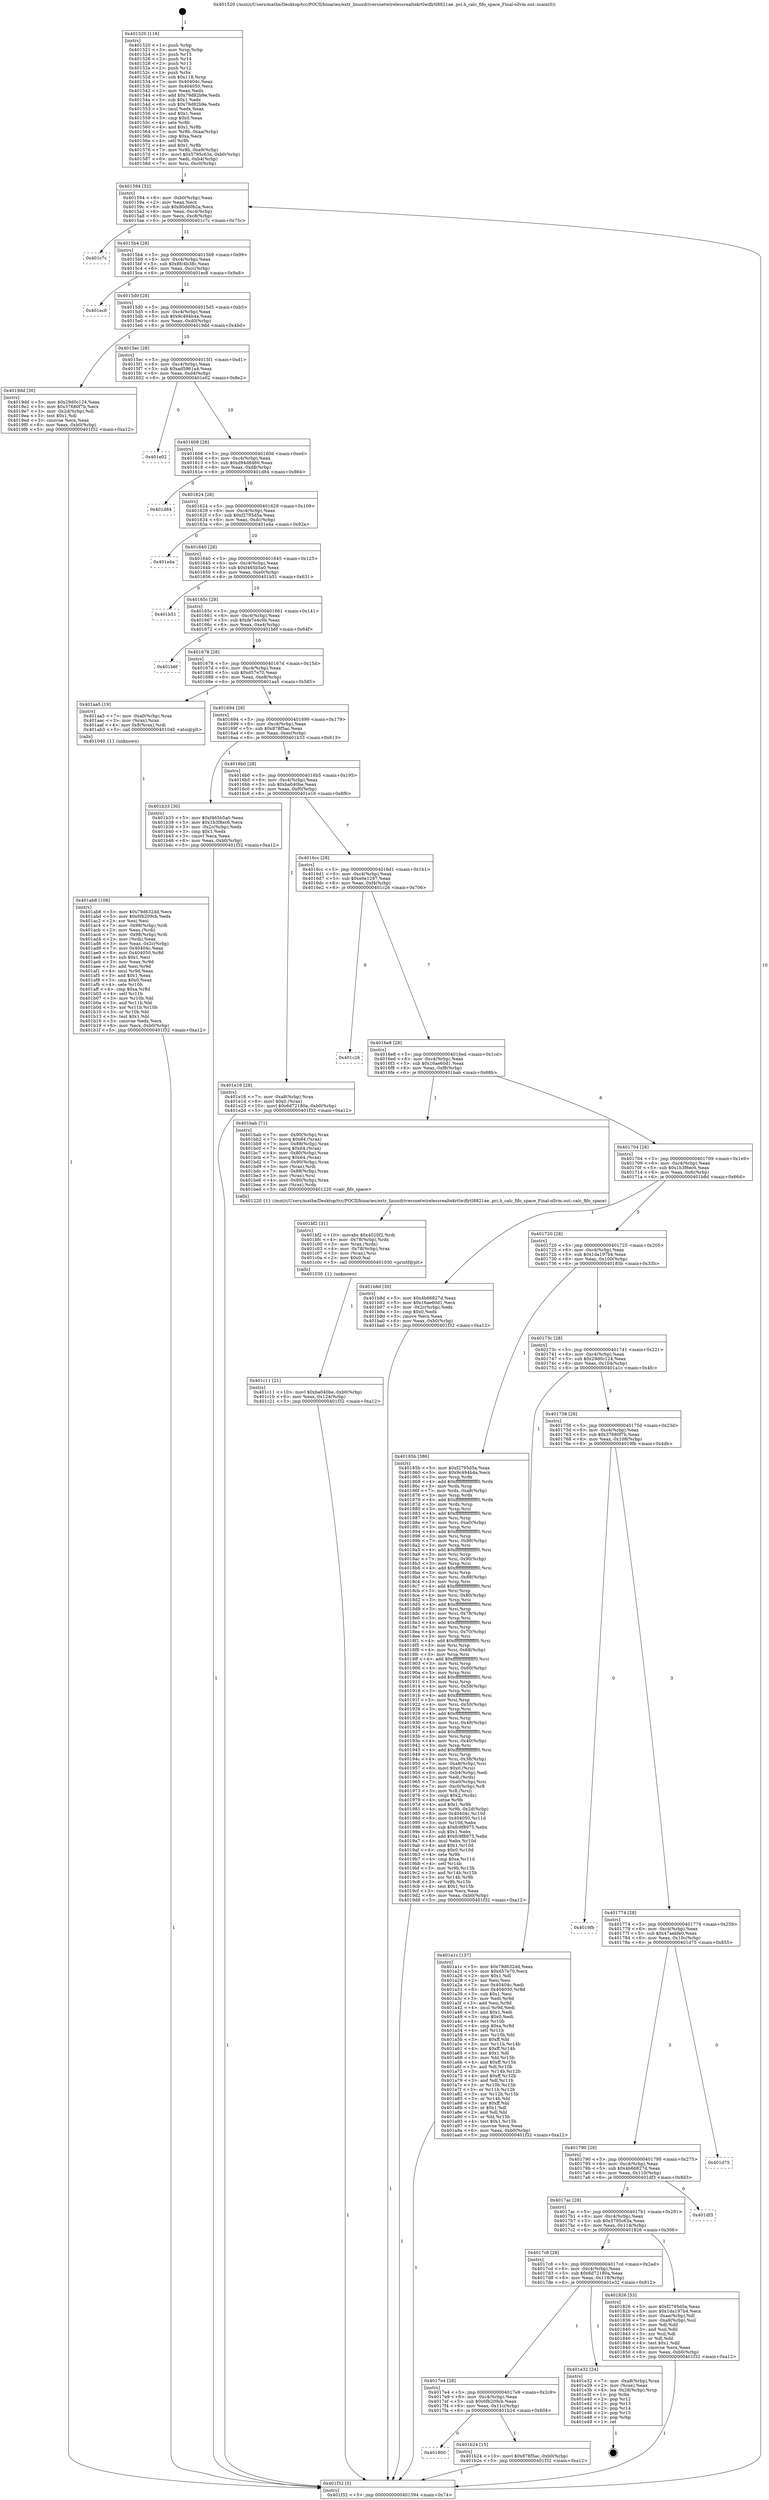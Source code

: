 digraph "0x401520" {
  label = "0x401520 (/mnt/c/Users/mathe/Desktop/tcc/POCII/binaries/extr_linuxdriversnetwirelessrealtekrtlwifirtl8821ae..pci.h_calc_fifo_space_Final-ollvm.out::main(0))"
  labelloc = "t"
  node[shape=record]

  Entry [label="",width=0.3,height=0.3,shape=circle,fillcolor=black,style=filled]
  "0x401594" [label="{
     0x401594 [32]\l
     | [instrs]\l
     &nbsp;&nbsp;0x401594 \<+6\>: mov -0xb0(%rbp),%eax\l
     &nbsp;&nbsp;0x40159a \<+2\>: mov %eax,%ecx\l
     &nbsp;&nbsp;0x40159c \<+6\>: sub $0x80dd0b2a,%ecx\l
     &nbsp;&nbsp;0x4015a2 \<+6\>: mov %eax,-0xc4(%rbp)\l
     &nbsp;&nbsp;0x4015a8 \<+6\>: mov %ecx,-0xc8(%rbp)\l
     &nbsp;&nbsp;0x4015ae \<+6\>: je 0000000000401c7c \<main+0x75c\>\l
  }"]
  "0x401c7c" [label="{
     0x401c7c\l
  }", style=dashed]
  "0x4015b4" [label="{
     0x4015b4 [28]\l
     | [instrs]\l
     &nbsp;&nbsp;0x4015b4 \<+5\>: jmp 00000000004015b9 \<main+0x99\>\l
     &nbsp;&nbsp;0x4015b9 \<+6\>: mov -0xc4(%rbp),%eax\l
     &nbsp;&nbsp;0x4015bf \<+5\>: sub $0x8fc4b38c,%eax\l
     &nbsp;&nbsp;0x4015c4 \<+6\>: mov %eax,-0xcc(%rbp)\l
     &nbsp;&nbsp;0x4015ca \<+6\>: je 0000000000401ec8 \<main+0x9a8\>\l
  }"]
  Exit [label="",width=0.3,height=0.3,shape=circle,fillcolor=black,style=filled,peripheries=2]
  "0x401ec8" [label="{
     0x401ec8\l
  }", style=dashed]
  "0x4015d0" [label="{
     0x4015d0 [28]\l
     | [instrs]\l
     &nbsp;&nbsp;0x4015d0 \<+5\>: jmp 00000000004015d5 \<main+0xb5\>\l
     &nbsp;&nbsp;0x4015d5 \<+6\>: mov -0xc4(%rbp),%eax\l
     &nbsp;&nbsp;0x4015db \<+5\>: sub $0x9c494b4a,%eax\l
     &nbsp;&nbsp;0x4015e0 \<+6\>: mov %eax,-0xd0(%rbp)\l
     &nbsp;&nbsp;0x4015e6 \<+6\>: je 00000000004019dd \<main+0x4bd\>\l
  }"]
  "0x401c11" [label="{
     0x401c11 [21]\l
     | [instrs]\l
     &nbsp;&nbsp;0x401c11 \<+10\>: movl $0xba040be,-0xb0(%rbp)\l
     &nbsp;&nbsp;0x401c1b \<+6\>: mov %eax,-0x124(%rbp)\l
     &nbsp;&nbsp;0x401c21 \<+5\>: jmp 0000000000401f32 \<main+0xa12\>\l
  }"]
  "0x4019dd" [label="{
     0x4019dd [30]\l
     | [instrs]\l
     &nbsp;&nbsp;0x4019dd \<+5\>: mov $0x29d0c124,%eax\l
     &nbsp;&nbsp;0x4019e2 \<+5\>: mov $0x37680f7b,%ecx\l
     &nbsp;&nbsp;0x4019e7 \<+3\>: mov -0x2d(%rbp),%dl\l
     &nbsp;&nbsp;0x4019ea \<+3\>: test $0x1,%dl\l
     &nbsp;&nbsp;0x4019ed \<+3\>: cmovne %ecx,%eax\l
     &nbsp;&nbsp;0x4019f0 \<+6\>: mov %eax,-0xb0(%rbp)\l
     &nbsp;&nbsp;0x4019f6 \<+5\>: jmp 0000000000401f32 \<main+0xa12\>\l
  }"]
  "0x4015ec" [label="{
     0x4015ec [28]\l
     | [instrs]\l
     &nbsp;&nbsp;0x4015ec \<+5\>: jmp 00000000004015f1 \<main+0xd1\>\l
     &nbsp;&nbsp;0x4015f1 \<+6\>: mov -0xc4(%rbp),%eax\l
     &nbsp;&nbsp;0x4015f7 \<+5\>: sub $0xad5961a4,%eax\l
     &nbsp;&nbsp;0x4015fc \<+6\>: mov %eax,-0xd4(%rbp)\l
     &nbsp;&nbsp;0x401602 \<+6\>: je 0000000000401e02 \<main+0x8e2\>\l
  }"]
  "0x401bf2" [label="{
     0x401bf2 [31]\l
     | [instrs]\l
     &nbsp;&nbsp;0x401bf2 \<+10\>: movabs $0x4020f2,%rdi\l
     &nbsp;&nbsp;0x401bfc \<+4\>: mov -0x78(%rbp),%rdx\l
     &nbsp;&nbsp;0x401c00 \<+3\>: mov %rax,(%rdx)\l
     &nbsp;&nbsp;0x401c03 \<+4\>: mov -0x78(%rbp),%rax\l
     &nbsp;&nbsp;0x401c07 \<+3\>: mov (%rax),%rsi\l
     &nbsp;&nbsp;0x401c0a \<+2\>: mov $0x0,%al\l
     &nbsp;&nbsp;0x401c0c \<+5\>: call 0000000000401030 \<printf@plt\>\l
     | [calls]\l
     &nbsp;&nbsp;0x401030 \{1\} (unknown)\l
  }"]
  "0x401e02" [label="{
     0x401e02\l
  }", style=dashed]
  "0x401608" [label="{
     0x401608 [28]\l
     | [instrs]\l
     &nbsp;&nbsp;0x401608 \<+5\>: jmp 000000000040160d \<main+0xed\>\l
     &nbsp;&nbsp;0x40160d \<+6\>: mov -0xc4(%rbp),%eax\l
     &nbsp;&nbsp;0x401613 \<+5\>: sub $0xd94d8460,%eax\l
     &nbsp;&nbsp;0x401618 \<+6\>: mov %eax,-0xd8(%rbp)\l
     &nbsp;&nbsp;0x40161e \<+6\>: je 0000000000401d84 \<main+0x864\>\l
  }"]
  "0x401800" [label="{
     0x401800\l
  }", style=dashed]
  "0x401d84" [label="{
     0x401d84\l
  }", style=dashed]
  "0x401624" [label="{
     0x401624 [28]\l
     | [instrs]\l
     &nbsp;&nbsp;0x401624 \<+5\>: jmp 0000000000401629 \<main+0x109\>\l
     &nbsp;&nbsp;0x401629 \<+6\>: mov -0xc4(%rbp),%eax\l
     &nbsp;&nbsp;0x40162f \<+5\>: sub $0xf2795d5a,%eax\l
     &nbsp;&nbsp;0x401634 \<+6\>: mov %eax,-0xdc(%rbp)\l
     &nbsp;&nbsp;0x40163a \<+6\>: je 0000000000401e4a \<main+0x92a\>\l
  }"]
  "0x401b24" [label="{
     0x401b24 [15]\l
     | [instrs]\l
     &nbsp;&nbsp;0x401b24 \<+10\>: movl $0x878f5ac,-0xb0(%rbp)\l
     &nbsp;&nbsp;0x401b2e \<+5\>: jmp 0000000000401f32 \<main+0xa12\>\l
  }"]
  "0x401e4a" [label="{
     0x401e4a\l
  }", style=dashed]
  "0x401640" [label="{
     0x401640 [28]\l
     | [instrs]\l
     &nbsp;&nbsp;0x401640 \<+5\>: jmp 0000000000401645 \<main+0x125\>\l
     &nbsp;&nbsp;0x401645 \<+6\>: mov -0xc4(%rbp),%eax\l
     &nbsp;&nbsp;0x40164b \<+5\>: sub $0xf465b5a0,%eax\l
     &nbsp;&nbsp;0x401650 \<+6\>: mov %eax,-0xe0(%rbp)\l
     &nbsp;&nbsp;0x401656 \<+6\>: je 0000000000401b51 \<main+0x631\>\l
  }"]
  "0x4017e4" [label="{
     0x4017e4 [28]\l
     | [instrs]\l
     &nbsp;&nbsp;0x4017e4 \<+5\>: jmp 00000000004017e9 \<main+0x2c9\>\l
     &nbsp;&nbsp;0x4017e9 \<+6\>: mov -0xc4(%rbp),%eax\l
     &nbsp;&nbsp;0x4017ef \<+5\>: sub $0x6fb209cb,%eax\l
     &nbsp;&nbsp;0x4017f4 \<+6\>: mov %eax,-0x11c(%rbp)\l
     &nbsp;&nbsp;0x4017fa \<+6\>: je 0000000000401b24 \<main+0x604\>\l
  }"]
  "0x401b51" [label="{
     0x401b51\l
  }", style=dashed]
  "0x40165c" [label="{
     0x40165c [28]\l
     | [instrs]\l
     &nbsp;&nbsp;0x40165c \<+5\>: jmp 0000000000401661 \<main+0x141\>\l
     &nbsp;&nbsp;0x401661 \<+6\>: mov -0xc4(%rbp),%eax\l
     &nbsp;&nbsp;0x401667 \<+5\>: sub $0xfe7e4c0b,%eax\l
     &nbsp;&nbsp;0x40166c \<+6\>: mov %eax,-0xe4(%rbp)\l
     &nbsp;&nbsp;0x401672 \<+6\>: je 0000000000401b6f \<main+0x64f\>\l
  }"]
  "0x401e32" [label="{
     0x401e32 [24]\l
     | [instrs]\l
     &nbsp;&nbsp;0x401e32 \<+7\>: mov -0xa8(%rbp),%rax\l
     &nbsp;&nbsp;0x401e39 \<+2\>: mov (%rax),%eax\l
     &nbsp;&nbsp;0x401e3b \<+4\>: lea -0x28(%rbp),%rsp\l
     &nbsp;&nbsp;0x401e3f \<+1\>: pop %rbx\l
     &nbsp;&nbsp;0x401e40 \<+2\>: pop %r12\l
     &nbsp;&nbsp;0x401e42 \<+2\>: pop %r13\l
     &nbsp;&nbsp;0x401e44 \<+2\>: pop %r14\l
     &nbsp;&nbsp;0x401e46 \<+2\>: pop %r15\l
     &nbsp;&nbsp;0x401e48 \<+1\>: pop %rbp\l
     &nbsp;&nbsp;0x401e49 \<+1\>: ret\l
  }"]
  "0x401b6f" [label="{
     0x401b6f\l
  }", style=dashed]
  "0x401678" [label="{
     0x401678 [28]\l
     | [instrs]\l
     &nbsp;&nbsp;0x401678 \<+5\>: jmp 000000000040167d \<main+0x15d\>\l
     &nbsp;&nbsp;0x40167d \<+6\>: mov -0xc4(%rbp),%eax\l
     &nbsp;&nbsp;0x401683 \<+5\>: sub $0xd57e70,%eax\l
     &nbsp;&nbsp;0x401688 \<+6\>: mov %eax,-0xe8(%rbp)\l
     &nbsp;&nbsp;0x40168e \<+6\>: je 0000000000401aa5 \<main+0x585\>\l
  }"]
  "0x401ab8" [label="{
     0x401ab8 [108]\l
     | [instrs]\l
     &nbsp;&nbsp;0x401ab8 \<+5\>: mov $0x79d632dd,%ecx\l
     &nbsp;&nbsp;0x401abd \<+5\>: mov $0x6fb209cb,%edx\l
     &nbsp;&nbsp;0x401ac2 \<+2\>: xor %esi,%esi\l
     &nbsp;&nbsp;0x401ac4 \<+7\>: mov -0x98(%rbp),%rdi\l
     &nbsp;&nbsp;0x401acb \<+2\>: mov %eax,(%rdi)\l
     &nbsp;&nbsp;0x401acd \<+7\>: mov -0x98(%rbp),%rdi\l
     &nbsp;&nbsp;0x401ad4 \<+2\>: mov (%rdi),%eax\l
     &nbsp;&nbsp;0x401ad6 \<+3\>: mov %eax,-0x2c(%rbp)\l
     &nbsp;&nbsp;0x401ad9 \<+7\>: mov 0x40404c,%eax\l
     &nbsp;&nbsp;0x401ae0 \<+8\>: mov 0x404050,%r8d\l
     &nbsp;&nbsp;0x401ae8 \<+3\>: sub $0x1,%esi\l
     &nbsp;&nbsp;0x401aeb \<+3\>: mov %eax,%r9d\l
     &nbsp;&nbsp;0x401aee \<+3\>: add %esi,%r9d\l
     &nbsp;&nbsp;0x401af1 \<+4\>: imul %r9d,%eax\l
     &nbsp;&nbsp;0x401af5 \<+3\>: and $0x1,%eax\l
     &nbsp;&nbsp;0x401af8 \<+3\>: cmp $0x0,%eax\l
     &nbsp;&nbsp;0x401afb \<+4\>: sete %r10b\l
     &nbsp;&nbsp;0x401aff \<+4\>: cmp $0xa,%r8d\l
     &nbsp;&nbsp;0x401b03 \<+4\>: setl %r11b\l
     &nbsp;&nbsp;0x401b07 \<+3\>: mov %r10b,%bl\l
     &nbsp;&nbsp;0x401b0a \<+3\>: and %r11b,%bl\l
     &nbsp;&nbsp;0x401b0d \<+3\>: xor %r11b,%r10b\l
     &nbsp;&nbsp;0x401b10 \<+3\>: or %r10b,%bl\l
     &nbsp;&nbsp;0x401b13 \<+3\>: test $0x1,%bl\l
     &nbsp;&nbsp;0x401b16 \<+3\>: cmovne %edx,%ecx\l
     &nbsp;&nbsp;0x401b19 \<+6\>: mov %ecx,-0xb0(%rbp)\l
     &nbsp;&nbsp;0x401b1f \<+5\>: jmp 0000000000401f32 \<main+0xa12\>\l
  }"]
  "0x401aa5" [label="{
     0x401aa5 [19]\l
     | [instrs]\l
     &nbsp;&nbsp;0x401aa5 \<+7\>: mov -0xa0(%rbp),%rax\l
     &nbsp;&nbsp;0x401aac \<+3\>: mov (%rax),%rax\l
     &nbsp;&nbsp;0x401aaf \<+4\>: mov 0x8(%rax),%rdi\l
     &nbsp;&nbsp;0x401ab3 \<+5\>: call 0000000000401040 \<atoi@plt\>\l
     | [calls]\l
     &nbsp;&nbsp;0x401040 \{1\} (unknown)\l
  }"]
  "0x401694" [label="{
     0x401694 [28]\l
     | [instrs]\l
     &nbsp;&nbsp;0x401694 \<+5\>: jmp 0000000000401699 \<main+0x179\>\l
     &nbsp;&nbsp;0x401699 \<+6\>: mov -0xc4(%rbp),%eax\l
     &nbsp;&nbsp;0x40169f \<+5\>: sub $0x878f5ac,%eax\l
     &nbsp;&nbsp;0x4016a4 \<+6\>: mov %eax,-0xec(%rbp)\l
     &nbsp;&nbsp;0x4016aa \<+6\>: je 0000000000401b33 \<main+0x613\>\l
  }"]
  "0x401520" [label="{
     0x401520 [116]\l
     | [instrs]\l
     &nbsp;&nbsp;0x401520 \<+1\>: push %rbp\l
     &nbsp;&nbsp;0x401521 \<+3\>: mov %rsp,%rbp\l
     &nbsp;&nbsp;0x401524 \<+2\>: push %r15\l
     &nbsp;&nbsp;0x401526 \<+2\>: push %r14\l
     &nbsp;&nbsp;0x401528 \<+2\>: push %r13\l
     &nbsp;&nbsp;0x40152a \<+2\>: push %r12\l
     &nbsp;&nbsp;0x40152c \<+1\>: push %rbx\l
     &nbsp;&nbsp;0x40152d \<+7\>: sub $0x118,%rsp\l
     &nbsp;&nbsp;0x401534 \<+7\>: mov 0x40404c,%eax\l
     &nbsp;&nbsp;0x40153b \<+7\>: mov 0x404050,%ecx\l
     &nbsp;&nbsp;0x401542 \<+2\>: mov %eax,%edx\l
     &nbsp;&nbsp;0x401544 \<+6\>: add $0x79d82b9e,%edx\l
     &nbsp;&nbsp;0x40154a \<+3\>: sub $0x1,%edx\l
     &nbsp;&nbsp;0x40154d \<+6\>: sub $0x79d82b9e,%edx\l
     &nbsp;&nbsp;0x401553 \<+3\>: imul %edx,%eax\l
     &nbsp;&nbsp;0x401556 \<+3\>: and $0x1,%eax\l
     &nbsp;&nbsp;0x401559 \<+3\>: cmp $0x0,%eax\l
     &nbsp;&nbsp;0x40155c \<+4\>: sete %r8b\l
     &nbsp;&nbsp;0x401560 \<+4\>: and $0x1,%r8b\l
     &nbsp;&nbsp;0x401564 \<+7\>: mov %r8b,-0xaa(%rbp)\l
     &nbsp;&nbsp;0x40156b \<+3\>: cmp $0xa,%ecx\l
     &nbsp;&nbsp;0x40156e \<+4\>: setl %r8b\l
     &nbsp;&nbsp;0x401572 \<+4\>: and $0x1,%r8b\l
     &nbsp;&nbsp;0x401576 \<+7\>: mov %r8b,-0xa9(%rbp)\l
     &nbsp;&nbsp;0x40157d \<+10\>: movl $0x5795c63a,-0xb0(%rbp)\l
     &nbsp;&nbsp;0x401587 \<+6\>: mov %edi,-0xb4(%rbp)\l
     &nbsp;&nbsp;0x40158d \<+7\>: mov %rsi,-0xc0(%rbp)\l
  }"]
  "0x401b33" [label="{
     0x401b33 [30]\l
     | [instrs]\l
     &nbsp;&nbsp;0x401b33 \<+5\>: mov $0xf465b5a0,%eax\l
     &nbsp;&nbsp;0x401b38 \<+5\>: mov $0x1b3f8ec6,%ecx\l
     &nbsp;&nbsp;0x401b3d \<+3\>: mov -0x2c(%rbp),%edx\l
     &nbsp;&nbsp;0x401b40 \<+3\>: cmp $0x1,%edx\l
     &nbsp;&nbsp;0x401b43 \<+3\>: cmovl %ecx,%eax\l
     &nbsp;&nbsp;0x401b46 \<+6\>: mov %eax,-0xb0(%rbp)\l
     &nbsp;&nbsp;0x401b4c \<+5\>: jmp 0000000000401f32 \<main+0xa12\>\l
  }"]
  "0x4016b0" [label="{
     0x4016b0 [28]\l
     | [instrs]\l
     &nbsp;&nbsp;0x4016b0 \<+5\>: jmp 00000000004016b5 \<main+0x195\>\l
     &nbsp;&nbsp;0x4016b5 \<+6\>: mov -0xc4(%rbp),%eax\l
     &nbsp;&nbsp;0x4016bb \<+5\>: sub $0xba040be,%eax\l
     &nbsp;&nbsp;0x4016c0 \<+6\>: mov %eax,-0xf0(%rbp)\l
     &nbsp;&nbsp;0x4016c6 \<+6\>: je 0000000000401e16 \<main+0x8f6\>\l
  }"]
  "0x401f32" [label="{
     0x401f32 [5]\l
     | [instrs]\l
     &nbsp;&nbsp;0x401f32 \<+5\>: jmp 0000000000401594 \<main+0x74\>\l
  }"]
  "0x401e16" [label="{
     0x401e16 [28]\l
     | [instrs]\l
     &nbsp;&nbsp;0x401e16 \<+7\>: mov -0xa8(%rbp),%rax\l
     &nbsp;&nbsp;0x401e1d \<+6\>: movl $0x0,(%rax)\l
     &nbsp;&nbsp;0x401e23 \<+10\>: movl $0x6d72180a,-0xb0(%rbp)\l
     &nbsp;&nbsp;0x401e2d \<+5\>: jmp 0000000000401f32 \<main+0xa12\>\l
  }"]
  "0x4016cc" [label="{
     0x4016cc [28]\l
     | [instrs]\l
     &nbsp;&nbsp;0x4016cc \<+5\>: jmp 00000000004016d1 \<main+0x1b1\>\l
     &nbsp;&nbsp;0x4016d1 \<+6\>: mov -0xc4(%rbp),%eax\l
     &nbsp;&nbsp;0x4016d7 \<+5\>: sub $0xe0e1297,%eax\l
     &nbsp;&nbsp;0x4016dc \<+6\>: mov %eax,-0xf4(%rbp)\l
     &nbsp;&nbsp;0x4016e2 \<+6\>: je 0000000000401c26 \<main+0x706\>\l
  }"]
  "0x4017c8" [label="{
     0x4017c8 [28]\l
     | [instrs]\l
     &nbsp;&nbsp;0x4017c8 \<+5\>: jmp 00000000004017cd \<main+0x2ad\>\l
     &nbsp;&nbsp;0x4017cd \<+6\>: mov -0xc4(%rbp),%eax\l
     &nbsp;&nbsp;0x4017d3 \<+5\>: sub $0x6d72180a,%eax\l
     &nbsp;&nbsp;0x4017d8 \<+6\>: mov %eax,-0x118(%rbp)\l
     &nbsp;&nbsp;0x4017de \<+6\>: je 0000000000401e32 \<main+0x912\>\l
  }"]
  "0x401c26" [label="{
     0x401c26\l
  }", style=dashed]
  "0x4016e8" [label="{
     0x4016e8 [28]\l
     | [instrs]\l
     &nbsp;&nbsp;0x4016e8 \<+5\>: jmp 00000000004016ed \<main+0x1cd\>\l
     &nbsp;&nbsp;0x4016ed \<+6\>: mov -0xc4(%rbp),%eax\l
     &nbsp;&nbsp;0x4016f3 \<+5\>: sub $0x16ae60d1,%eax\l
     &nbsp;&nbsp;0x4016f8 \<+6\>: mov %eax,-0xf8(%rbp)\l
     &nbsp;&nbsp;0x4016fe \<+6\>: je 0000000000401bab \<main+0x68b\>\l
  }"]
  "0x401826" [label="{
     0x401826 [53]\l
     | [instrs]\l
     &nbsp;&nbsp;0x401826 \<+5\>: mov $0xf2795d5a,%eax\l
     &nbsp;&nbsp;0x40182b \<+5\>: mov $0x1da197b4,%ecx\l
     &nbsp;&nbsp;0x401830 \<+6\>: mov -0xaa(%rbp),%dl\l
     &nbsp;&nbsp;0x401836 \<+7\>: mov -0xa9(%rbp),%sil\l
     &nbsp;&nbsp;0x40183d \<+3\>: mov %dl,%dil\l
     &nbsp;&nbsp;0x401840 \<+3\>: and %sil,%dil\l
     &nbsp;&nbsp;0x401843 \<+3\>: xor %sil,%dl\l
     &nbsp;&nbsp;0x401846 \<+3\>: or %dl,%dil\l
     &nbsp;&nbsp;0x401849 \<+4\>: test $0x1,%dil\l
     &nbsp;&nbsp;0x40184d \<+3\>: cmovne %ecx,%eax\l
     &nbsp;&nbsp;0x401850 \<+6\>: mov %eax,-0xb0(%rbp)\l
     &nbsp;&nbsp;0x401856 \<+5\>: jmp 0000000000401f32 \<main+0xa12\>\l
  }"]
  "0x401bab" [label="{
     0x401bab [71]\l
     | [instrs]\l
     &nbsp;&nbsp;0x401bab \<+7\>: mov -0x90(%rbp),%rax\l
     &nbsp;&nbsp;0x401bb2 \<+7\>: movq $0x64,(%rax)\l
     &nbsp;&nbsp;0x401bb9 \<+7\>: mov -0x88(%rbp),%rax\l
     &nbsp;&nbsp;0x401bc0 \<+7\>: movq $0x64,(%rax)\l
     &nbsp;&nbsp;0x401bc7 \<+4\>: mov -0x80(%rbp),%rax\l
     &nbsp;&nbsp;0x401bcb \<+7\>: movq $0x64,(%rax)\l
     &nbsp;&nbsp;0x401bd2 \<+7\>: mov -0x90(%rbp),%rax\l
     &nbsp;&nbsp;0x401bd9 \<+3\>: mov (%rax),%rdi\l
     &nbsp;&nbsp;0x401bdc \<+7\>: mov -0x88(%rbp),%rax\l
     &nbsp;&nbsp;0x401be3 \<+3\>: mov (%rax),%rsi\l
     &nbsp;&nbsp;0x401be6 \<+4\>: mov -0x80(%rbp),%rax\l
     &nbsp;&nbsp;0x401bea \<+3\>: mov (%rax),%rdx\l
     &nbsp;&nbsp;0x401bed \<+5\>: call 0000000000401220 \<calc_fifo_space\>\l
     | [calls]\l
     &nbsp;&nbsp;0x401220 \{1\} (/mnt/c/Users/mathe/Desktop/tcc/POCII/binaries/extr_linuxdriversnetwirelessrealtekrtlwifirtl8821ae..pci.h_calc_fifo_space_Final-ollvm.out::calc_fifo_space)\l
  }"]
  "0x401704" [label="{
     0x401704 [28]\l
     | [instrs]\l
     &nbsp;&nbsp;0x401704 \<+5\>: jmp 0000000000401709 \<main+0x1e9\>\l
     &nbsp;&nbsp;0x401709 \<+6\>: mov -0xc4(%rbp),%eax\l
     &nbsp;&nbsp;0x40170f \<+5\>: sub $0x1b3f8ec6,%eax\l
     &nbsp;&nbsp;0x401714 \<+6\>: mov %eax,-0xfc(%rbp)\l
     &nbsp;&nbsp;0x40171a \<+6\>: je 0000000000401b8d \<main+0x66d\>\l
  }"]
  "0x4017ac" [label="{
     0x4017ac [28]\l
     | [instrs]\l
     &nbsp;&nbsp;0x4017ac \<+5\>: jmp 00000000004017b1 \<main+0x291\>\l
     &nbsp;&nbsp;0x4017b1 \<+6\>: mov -0xc4(%rbp),%eax\l
     &nbsp;&nbsp;0x4017b7 \<+5\>: sub $0x5795c63a,%eax\l
     &nbsp;&nbsp;0x4017bc \<+6\>: mov %eax,-0x114(%rbp)\l
     &nbsp;&nbsp;0x4017c2 \<+6\>: je 0000000000401826 \<main+0x306\>\l
  }"]
  "0x401b8d" [label="{
     0x401b8d [30]\l
     | [instrs]\l
     &nbsp;&nbsp;0x401b8d \<+5\>: mov $0x4b66827d,%eax\l
     &nbsp;&nbsp;0x401b92 \<+5\>: mov $0x16ae60d1,%ecx\l
     &nbsp;&nbsp;0x401b97 \<+3\>: mov -0x2c(%rbp),%edx\l
     &nbsp;&nbsp;0x401b9a \<+3\>: cmp $0x0,%edx\l
     &nbsp;&nbsp;0x401b9d \<+3\>: cmove %ecx,%eax\l
     &nbsp;&nbsp;0x401ba0 \<+6\>: mov %eax,-0xb0(%rbp)\l
     &nbsp;&nbsp;0x401ba6 \<+5\>: jmp 0000000000401f32 \<main+0xa12\>\l
  }"]
  "0x401720" [label="{
     0x401720 [28]\l
     | [instrs]\l
     &nbsp;&nbsp;0x401720 \<+5\>: jmp 0000000000401725 \<main+0x205\>\l
     &nbsp;&nbsp;0x401725 \<+6\>: mov -0xc4(%rbp),%eax\l
     &nbsp;&nbsp;0x40172b \<+5\>: sub $0x1da197b4,%eax\l
     &nbsp;&nbsp;0x401730 \<+6\>: mov %eax,-0x100(%rbp)\l
     &nbsp;&nbsp;0x401736 \<+6\>: je 000000000040185b \<main+0x33b\>\l
  }"]
  "0x401df3" [label="{
     0x401df3\l
  }", style=dashed]
  "0x40185b" [label="{
     0x40185b [386]\l
     | [instrs]\l
     &nbsp;&nbsp;0x40185b \<+5\>: mov $0xf2795d5a,%eax\l
     &nbsp;&nbsp;0x401860 \<+5\>: mov $0x9c494b4a,%ecx\l
     &nbsp;&nbsp;0x401865 \<+3\>: mov %rsp,%rdx\l
     &nbsp;&nbsp;0x401868 \<+4\>: add $0xfffffffffffffff0,%rdx\l
     &nbsp;&nbsp;0x40186c \<+3\>: mov %rdx,%rsp\l
     &nbsp;&nbsp;0x40186f \<+7\>: mov %rdx,-0xa8(%rbp)\l
     &nbsp;&nbsp;0x401876 \<+3\>: mov %rsp,%rdx\l
     &nbsp;&nbsp;0x401879 \<+4\>: add $0xfffffffffffffff0,%rdx\l
     &nbsp;&nbsp;0x40187d \<+3\>: mov %rdx,%rsp\l
     &nbsp;&nbsp;0x401880 \<+3\>: mov %rsp,%rsi\l
     &nbsp;&nbsp;0x401883 \<+4\>: add $0xfffffffffffffff0,%rsi\l
     &nbsp;&nbsp;0x401887 \<+3\>: mov %rsi,%rsp\l
     &nbsp;&nbsp;0x40188a \<+7\>: mov %rsi,-0xa0(%rbp)\l
     &nbsp;&nbsp;0x401891 \<+3\>: mov %rsp,%rsi\l
     &nbsp;&nbsp;0x401894 \<+4\>: add $0xfffffffffffffff0,%rsi\l
     &nbsp;&nbsp;0x401898 \<+3\>: mov %rsi,%rsp\l
     &nbsp;&nbsp;0x40189b \<+7\>: mov %rsi,-0x98(%rbp)\l
     &nbsp;&nbsp;0x4018a2 \<+3\>: mov %rsp,%rsi\l
     &nbsp;&nbsp;0x4018a5 \<+4\>: add $0xfffffffffffffff0,%rsi\l
     &nbsp;&nbsp;0x4018a9 \<+3\>: mov %rsi,%rsp\l
     &nbsp;&nbsp;0x4018ac \<+7\>: mov %rsi,-0x90(%rbp)\l
     &nbsp;&nbsp;0x4018b3 \<+3\>: mov %rsp,%rsi\l
     &nbsp;&nbsp;0x4018b6 \<+4\>: add $0xfffffffffffffff0,%rsi\l
     &nbsp;&nbsp;0x4018ba \<+3\>: mov %rsi,%rsp\l
     &nbsp;&nbsp;0x4018bd \<+7\>: mov %rsi,-0x88(%rbp)\l
     &nbsp;&nbsp;0x4018c4 \<+3\>: mov %rsp,%rsi\l
     &nbsp;&nbsp;0x4018c7 \<+4\>: add $0xfffffffffffffff0,%rsi\l
     &nbsp;&nbsp;0x4018cb \<+3\>: mov %rsi,%rsp\l
     &nbsp;&nbsp;0x4018ce \<+4\>: mov %rsi,-0x80(%rbp)\l
     &nbsp;&nbsp;0x4018d2 \<+3\>: mov %rsp,%rsi\l
     &nbsp;&nbsp;0x4018d5 \<+4\>: add $0xfffffffffffffff0,%rsi\l
     &nbsp;&nbsp;0x4018d9 \<+3\>: mov %rsi,%rsp\l
     &nbsp;&nbsp;0x4018dc \<+4\>: mov %rsi,-0x78(%rbp)\l
     &nbsp;&nbsp;0x4018e0 \<+3\>: mov %rsp,%rsi\l
     &nbsp;&nbsp;0x4018e3 \<+4\>: add $0xfffffffffffffff0,%rsi\l
     &nbsp;&nbsp;0x4018e7 \<+3\>: mov %rsi,%rsp\l
     &nbsp;&nbsp;0x4018ea \<+4\>: mov %rsi,-0x70(%rbp)\l
     &nbsp;&nbsp;0x4018ee \<+3\>: mov %rsp,%rsi\l
     &nbsp;&nbsp;0x4018f1 \<+4\>: add $0xfffffffffffffff0,%rsi\l
     &nbsp;&nbsp;0x4018f5 \<+3\>: mov %rsi,%rsp\l
     &nbsp;&nbsp;0x4018f8 \<+4\>: mov %rsi,-0x68(%rbp)\l
     &nbsp;&nbsp;0x4018fc \<+3\>: mov %rsp,%rsi\l
     &nbsp;&nbsp;0x4018ff \<+4\>: add $0xfffffffffffffff0,%rsi\l
     &nbsp;&nbsp;0x401903 \<+3\>: mov %rsi,%rsp\l
     &nbsp;&nbsp;0x401906 \<+4\>: mov %rsi,-0x60(%rbp)\l
     &nbsp;&nbsp;0x40190a \<+3\>: mov %rsp,%rsi\l
     &nbsp;&nbsp;0x40190d \<+4\>: add $0xfffffffffffffff0,%rsi\l
     &nbsp;&nbsp;0x401911 \<+3\>: mov %rsi,%rsp\l
     &nbsp;&nbsp;0x401914 \<+4\>: mov %rsi,-0x58(%rbp)\l
     &nbsp;&nbsp;0x401918 \<+3\>: mov %rsp,%rsi\l
     &nbsp;&nbsp;0x40191b \<+4\>: add $0xfffffffffffffff0,%rsi\l
     &nbsp;&nbsp;0x40191f \<+3\>: mov %rsi,%rsp\l
     &nbsp;&nbsp;0x401922 \<+4\>: mov %rsi,-0x50(%rbp)\l
     &nbsp;&nbsp;0x401926 \<+3\>: mov %rsp,%rsi\l
     &nbsp;&nbsp;0x401929 \<+4\>: add $0xfffffffffffffff0,%rsi\l
     &nbsp;&nbsp;0x40192d \<+3\>: mov %rsi,%rsp\l
     &nbsp;&nbsp;0x401930 \<+4\>: mov %rsi,-0x48(%rbp)\l
     &nbsp;&nbsp;0x401934 \<+3\>: mov %rsp,%rsi\l
     &nbsp;&nbsp;0x401937 \<+4\>: add $0xfffffffffffffff0,%rsi\l
     &nbsp;&nbsp;0x40193b \<+3\>: mov %rsi,%rsp\l
     &nbsp;&nbsp;0x40193e \<+4\>: mov %rsi,-0x40(%rbp)\l
     &nbsp;&nbsp;0x401942 \<+3\>: mov %rsp,%rsi\l
     &nbsp;&nbsp;0x401945 \<+4\>: add $0xfffffffffffffff0,%rsi\l
     &nbsp;&nbsp;0x401949 \<+3\>: mov %rsi,%rsp\l
     &nbsp;&nbsp;0x40194c \<+4\>: mov %rsi,-0x38(%rbp)\l
     &nbsp;&nbsp;0x401950 \<+7\>: mov -0xa8(%rbp),%rsi\l
     &nbsp;&nbsp;0x401957 \<+6\>: movl $0x0,(%rsi)\l
     &nbsp;&nbsp;0x40195d \<+6\>: mov -0xb4(%rbp),%edi\l
     &nbsp;&nbsp;0x401963 \<+2\>: mov %edi,(%rdx)\l
     &nbsp;&nbsp;0x401965 \<+7\>: mov -0xa0(%rbp),%rsi\l
     &nbsp;&nbsp;0x40196c \<+7\>: mov -0xc0(%rbp),%r8\l
     &nbsp;&nbsp;0x401973 \<+3\>: mov %r8,(%rsi)\l
     &nbsp;&nbsp;0x401976 \<+3\>: cmpl $0x2,(%rdx)\l
     &nbsp;&nbsp;0x401979 \<+4\>: setne %r9b\l
     &nbsp;&nbsp;0x40197d \<+4\>: and $0x1,%r9b\l
     &nbsp;&nbsp;0x401981 \<+4\>: mov %r9b,-0x2d(%rbp)\l
     &nbsp;&nbsp;0x401985 \<+8\>: mov 0x40404c,%r10d\l
     &nbsp;&nbsp;0x40198d \<+8\>: mov 0x404050,%r11d\l
     &nbsp;&nbsp;0x401995 \<+3\>: mov %r10d,%ebx\l
     &nbsp;&nbsp;0x401998 \<+6\>: sub $0xfc9f8975,%ebx\l
     &nbsp;&nbsp;0x40199e \<+3\>: sub $0x1,%ebx\l
     &nbsp;&nbsp;0x4019a1 \<+6\>: add $0xfc9f8975,%ebx\l
     &nbsp;&nbsp;0x4019a7 \<+4\>: imul %ebx,%r10d\l
     &nbsp;&nbsp;0x4019ab \<+4\>: and $0x1,%r10d\l
     &nbsp;&nbsp;0x4019af \<+4\>: cmp $0x0,%r10d\l
     &nbsp;&nbsp;0x4019b3 \<+4\>: sete %r9b\l
     &nbsp;&nbsp;0x4019b7 \<+4\>: cmp $0xa,%r11d\l
     &nbsp;&nbsp;0x4019bb \<+4\>: setl %r14b\l
     &nbsp;&nbsp;0x4019bf \<+3\>: mov %r9b,%r15b\l
     &nbsp;&nbsp;0x4019c2 \<+3\>: and %r14b,%r15b\l
     &nbsp;&nbsp;0x4019c5 \<+3\>: xor %r14b,%r9b\l
     &nbsp;&nbsp;0x4019c8 \<+3\>: or %r9b,%r15b\l
     &nbsp;&nbsp;0x4019cb \<+4\>: test $0x1,%r15b\l
     &nbsp;&nbsp;0x4019cf \<+3\>: cmovne %ecx,%eax\l
     &nbsp;&nbsp;0x4019d2 \<+6\>: mov %eax,-0xb0(%rbp)\l
     &nbsp;&nbsp;0x4019d8 \<+5\>: jmp 0000000000401f32 \<main+0xa12\>\l
  }"]
  "0x40173c" [label="{
     0x40173c [28]\l
     | [instrs]\l
     &nbsp;&nbsp;0x40173c \<+5\>: jmp 0000000000401741 \<main+0x221\>\l
     &nbsp;&nbsp;0x401741 \<+6\>: mov -0xc4(%rbp),%eax\l
     &nbsp;&nbsp;0x401747 \<+5\>: sub $0x29d0c124,%eax\l
     &nbsp;&nbsp;0x40174c \<+6\>: mov %eax,-0x104(%rbp)\l
     &nbsp;&nbsp;0x401752 \<+6\>: je 0000000000401a1c \<main+0x4fc\>\l
  }"]
  "0x401790" [label="{
     0x401790 [28]\l
     | [instrs]\l
     &nbsp;&nbsp;0x401790 \<+5\>: jmp 0000000000401795 \<main+0x275\>\l
     &nbsp;&nbsp;0x401795 \<+6\>: mov -0xc4(%rbp),%eax\l
     &nbsp;&nbsp;0x40179b \<+5\>: sub $0x4b66827d,%eax\l
     &nbsp;&nbsp;0x4017a0 \<+6\>: mov %eax,-0x110(%rbp)\l
     &nbsp;&nbsp;0x4017a6 \<+6\>: je 0000000000401df3 \<main+0x8d3\>\l
  }"]
  "0x401a1c" [label="{
     0x401a1c [137]\l
     | [instrs]\l
     &nbsp;&nbsp;0x401a1c \<+5\>: mov $0x79d632dd,%eax\l
     &nbsp;&nbsp;0x401a21 \<+5\>: mov $0xd57e70,%ecx\l
     &nbsp;&nbsp;0x401a26 \<+2\>: mov $0x1,%dl\l
     &nbsp;&nbsp;0x401a28 \<+2\>: xor %esi,%esi\l
     &nbsp;&nbsp;0x401a2a \<+7\>: mov 0x40404c,%edi\l
     &nbsp;&nbsp;0x401a31 \<+8\>: mov 0x404050,%r8d\l
     &nbsp;&nbsp;0x401a39 \<+3\>: sub $0x1,%esi\l
     &nbsp;&nbsp;0x401a3c \<+3\>: mov %edi,%r9d\l
     &nbsp;&nbsp;0x401a3f \<+3\>: add %esi,%r9d\l
     &nbsp;&nbsp;0x401a42 \<+4\>: imul %r9d,%edi\l
     &nbsp;&nbsp;0x401a46 \<+3\>: and $0x1,%edi\l
     &nbsp;&nbsp;0x401a49 \<+3\>: cmp $0x0,%edi\l
     &nbsp;&nbsp;0x401a4c \<+4\>: sete %r10b\l
     &nbsp;&nbsp;0x401a50 \<+4\>: cmp $0xa,%r8d\l
     &nbsp;&nbsp;0x401a54 \<+4\>: setl %r11b\l
     &nbsp;&nbsp;0x401a58 \<+3\>: mov %r10b,%bl\l
     &nbsp;&nbsp;0x401a5b \<+3\>: xor $0xff,%bl\l
     &nbsp;&nbsp;0x401a5e \<+3\>: mov %r11b,%r14b\l
     &nbsp;&nbsp;0x401a61 \<+4\>: xor $0xff,%r14b\l
     &nbsp;&nbsp;0x401a65 \<+3\>: xor $0x1,%dl\l
     &nbsp;&nbsp;0x401a68 \<+3\>: mov %bl,%r15b\l
     &nbsp;&nbsp;0x401a6b \<+4\>: and $0xff,%r15b\l
     &nbsp;&nbsp;0x401a6f \<+3\>: and %dl,%r10b\l
     &nbsp;&nbsp;0x401a72 \<+3\>: mov %r14b,%r12b\l
     &nbsp;&nbsp;0x401a75 \<+4\>: and $0xff,%r12b\l
     &nbsp;&nbsp;0x401a79 \<+3\>: and %dl,%r11b\l
     &nbsp;&nbsp;0x401a7c \<+3\>: or %r10b,%r15b\l
     &nbsp;&nbsp;0x401a7f \<+3\>: or %r11b,%r12b\l
     &nbsp;&nbsp;0x401a82 \<+3\>: xor %r12b,%r15b\l
     &nbsp;&nbsp;0x401a85 \<+3\>: or %r14b,%bl\l
     &nbsp;&nbsp;0x401a88 \<+3\>: xor $0xff,%bl\l
     &nbsp;&nbsp;0x401a8b \<+3\>: or $0x1,%dl\l
     &nbsp;&nbsp;0x401a8e \<+2\>: and %dl,%bl\l
     &nbsp;&nbsp;0x401a90 \<+3\>: or %bl,%r15b\l
     &nbsp;&nbsp;0x401a93 \<+4\>: test $0x1,%r15b\l
     &nbsp;&nbsp;0x401a97 \<+3\>: cmovne %ecx,%eax\l
     &nbsp;&nbsp;0x401a9a \<+6\>: mov %eax,-0xb0(%rbp)\l
     &nbsp;&nbsp;0x401aa0 \<+5\>: jmp 0000000000401f32 \<main+0xa12\>\l
  }"]
  "0x401758" [label="{
     0x401758 [28]\l
     | [instrs]\l
     &nbsp;&nbsp;0x401758 \<+5\>: jmp 000000000040175d \<main+0x23d\>\l
     &nbsp;&nbsp;0x40175d \<+6\>: mov -0xc4(%rbp),%eax\l
     &nbsp;&nbsp;0x401763 \<+5\>: sub $0x37680f7b,%eax\l
     &nbsp;&nbsp;0x401768 \<+6\>: mov %eax,-0x108(%rbp)\l
     &nbsp;&nbsp;0x40176e \<+6\>: je 00000000004019fb \<main+0x4db\>\l
  }"]
  "0x401d75" [label="{
     0x401d75\l
  }", style=dashed]
  "0x4019fb" [label="{
     0x4019fb\l
  }", style=dashed]
  "0x401774" [label="{
     0x401774 [28]\l
     | [instrs]\l
     &nbsp;&nbsp;0x401774 \<+5\>: jmp 0000000000401779 \<main+0x259\>\l
     &nbsp;&nbsp;0x401779 \<+6\>: mov -0xc4(%rbp),%eax\l
     &nbsp;&nbsp;0x40177f \<+5\>: sub $0x47aebfe0,%eax\l
     &nbsp;&nbsp;0x401784 \<+6\>: mov %eax,-0x10c(%rbp)\l
     &nbsp;&nbsp;0x40178a \<+6\>: je 0000000000401d75 \<main+0x855\>\l
  }"]
  Entry -> "0x401520" [label=" 1"]
  "0x401594" -> "0x401c7c" [label=" 0"]
  "0x401594" -> "0x4015b4" [label=" 11"]
  "0x401e32" -> Exit [label=" 1"]
  "0x4015b4" -> "0x401ec8" [label=" 0"]
  "0x4015b4" -> "0x4015d0" [label=" 11"]
  "0x401e16" -> "0x401f32" [label=" 1"]
  "0x4015d0" -> "0x4019dd" [label=" 1"]
  "0x4015d0" -> "0x4015ec" [label=" 10"]
  "0x401c11" -> "0x401f32" [label=" 1"]
  "0x4015ec" -> "0x401e02" [label=" 0"]
  "0x4015ec" -> "0x401608" [label=" 10"]
  "0x401bf2" -> "0x401c11" [label=" 1"]
  "0x401608" -> "0x401d84" [label=" 0"]
  "0x401608" -> "0x401624" [label=" 10"]
  "0x401bab" -> "0x401bf2" [label=" 1"]
  "0x401624" -> "0x401e4a" [label=" 0"]
  "0x401624" -> "0x401640" [label=" 10"]
  "0x401b8d" -> "0x401f32" [label=" 1"]
  "0x401640" -> "0x401b51" [label=" 0"]
  "0x401640" -> "0x40165c" [label=" 10"]
  "0x401b24" -> "0x401f32" [label=" 1"]
  "0x40165c" -> "0x401b6f" [label=" 0"]
  "0x40165c" -> "0x401678" [label=" 10"]
  "0x4017e4" -> "0x401800" [label=" 0"]
  "0x401678" -> "0x401aa5" [label=" 1"]
  "0x401678" -> "0x401694" [label=" 9"]
  "0x401b33" -> "0x401f32" [label=" 1"]
  "0x401694" -> "0x401b33" [label=" 1"]
  "0x401694" -> "0x4016b0" [label=" 8"]
  "0x4017c8" -> "0x401e32" [label=" 1"]
  "0x4016b0" -> "0x401e16" [label=" 1"]
  "0x4016b0" -> "0x4016cc" [label=" 7"]
  "0x4017e4" -> "0x401b24" [label=" 1"]
  "0x4016cc" -> "0x401c26" [label=" 0"]
  "0x4016cc" -> "0x4016e8" [label=" 7"]
  "0x401ab8" -> "0x401f32" [label=" 1"]
  "0x4016e8" -> "0x401bab" [label=" 1"]
  "0x4016e8" -> "0x401704" [label=" 6"]
  "0x401aa5" -> "0x401ab8" [label=" 1"]
  "0x401704" -> "0x401b8d" [label=" 1"]
  "0x401704" -> "0x401720" [label=" 5"]
  "0x4019dd" -> "0x401f32" [label=" 1"]
  "0x401720" -> "0x40185b" [label=" 1"]
  "0x401720" -> "0x40173c" [label=" 4"]
  "0x40185b" -> "0x401f32" [label=" 1"]
  "0x40173c" -> "0x401a1c" [label=" 1"]
  "0x40173c" -> "0x401758" [label=" 3"]
  "0x401f32" -> "0x401594" [label=" 10"]
  "0x401758" -> "0x4019fb" [label=" 0"]
  "0x401758" -> "0x401774" [label=" 3"]
  "0x401520" -> "0x401594" [label=" 1"]
  "0x401774" -> "0x401d75" [label=" 0"]
  "0x401774" -> "0x401790" [label=" 3"]
  "0x4017c8" -> "0x4017e4" [label=" 1"]
  "0x401790" -> "0x401df3" [label=" 0"]
  "0x401790" -> "0x4017ac" [label=" 3"]
  "0x401a1c" -> "0x401f32" [label=" 1"]
  "0x4017ac" -> "0x401826" [label=" 1"]
  "0x4017ac" -> "0x4017c8" [label=" 2"]
  "0x401826" -> "0x401f32" [label=" 1"]
}
